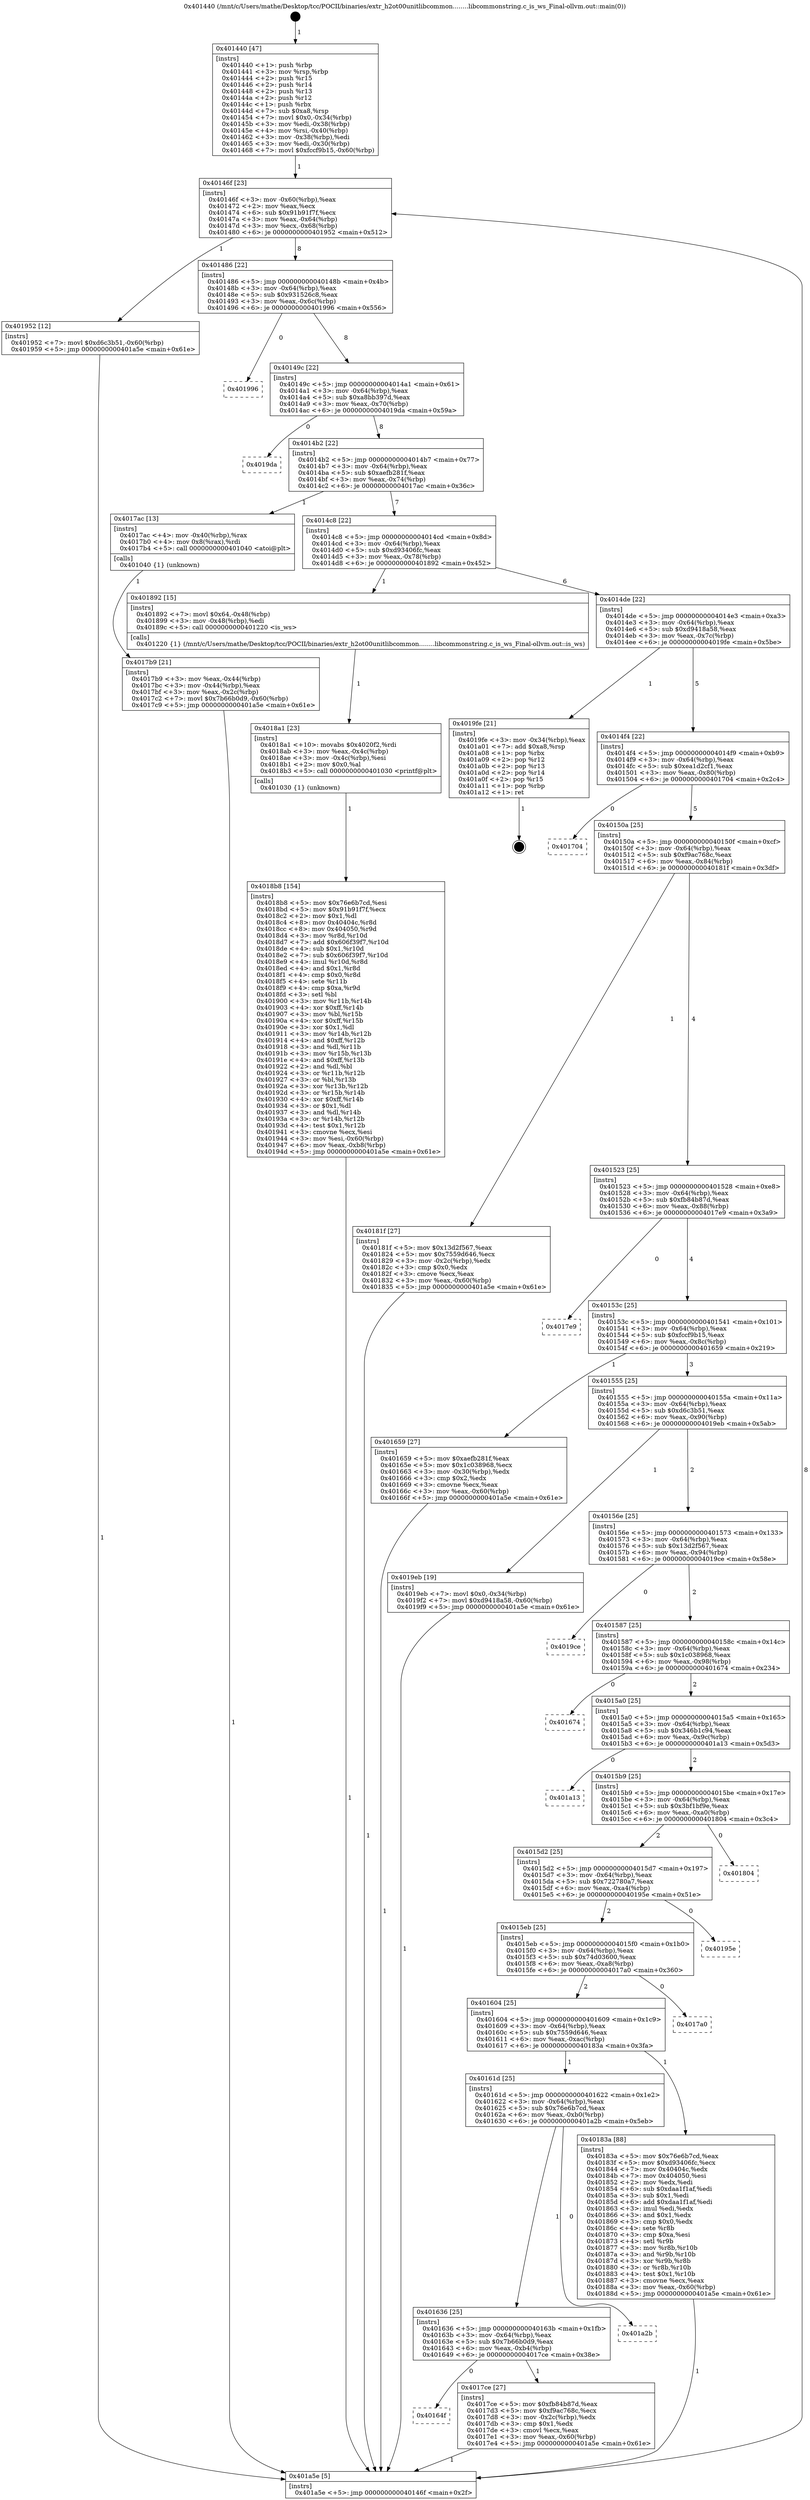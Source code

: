 digraph "0x401440" {
  label = "0x401440 (/mnt/c/Users/mathe/Desktop/tcc/POCII/binaries/extr_h2ot00unitlibcommon........libcommonstring.c_is_ws_Final-ollvm.out::main(0))"
  labelloc = "t"
  node[shape=record]

  Entry [label="",width=0.3,height=0.3,shape=circle,fillcolor=black,style=filled]
  "0x40146f" [label="{
     0x40146f [23]\l
     | [instrs]\l
     &nbsp;&nbsp;0x40146f \<+3\>: mov -0x60(%rbp),%eax\l
     &nbsp;&nbsp;0x401472 \<+2\>: mov %eax,%ecx\l
     &nbsp;&nbsp;0x401474 \<+6\>: sub $0x91b91f7f,%ecx\l
     &nbsp;&nbsp;0x40147a \<+3\>: mov %eax,-0x64(%rbp)\l
     &nbsp;&nbsp;0x40147d \<+3\>: mov %ecx,-0x68(%rbp)\l
     &nbsp;&nbsp;0x401480 \<+6\>: je 0000000000401952 \<main+0x512\>\l
  }"]
  "0x401952" [label="{
     0x401952 [12]\l
     | [instrs]\l
     &nbsp;&nbsp;0x401952 \<+7\>: movl $0xd6c3b51,-0x60(%rbp)\l
     &nbsp;&nbsp;0x401959 \<+5\>: jmp 0000000000401a5e \<main+0x61e\>\l
  }"]
  "0x401486" [label="{
     0x401486 [22]\l
     | [instrs]\l
     &nbsp;&nbsp;0x401486 \<+5\>: jmp 000000000040148b \<main+0x4b\>\l
     &nbsp;&nbsp;0x40148b \<+3\>: mov -0x64(%rbp),%eax\l
     &nbsp;&nbsp;0x40148e \<+5\>: sub $0x931526c8,%eax\l
     &nbsp;&nbsp;0x401493 \<+3\>: mov %eax,-0x6c(%rbp)\l
     &nbsp;&nbsp;0x401496 \<+6\>: je 0000000000401996 \<main+0x556\>\l
  }"]
  Exit [label="",width=0.3,height=0.3,shape=circle,fillcolor=black,style=filled,peripheries=2]
  "0x401996" [label="{
     0x401996\l
  }", style=dashed]
  "0x40149c" [label="{
     0x40149c [22]\l
     | [instrs]\l
     &nbsp;&nbsp;0x40149c \<+5\>: jmp 00000000004014a1 \<main+0x61\>\l
     &nbsp;&nbsp;0x4014a1 \<+3\>: mov -0x64(%rbp),%eax\l
     &nbsp;&nbsp;0x4014a4 \<+5\>: sub $0xa8bb397d,%eax\l
     &nbsp;&nbsp;0x4014a9 \<+3\>: mov %eax,-0x70(%rbp)\l
     &nbsp;&nbsp;0x4014ac \<+6\>: je 00000000004019da \<main+0x59a\>\l
  }"]
  "0x4018b8" [label="{
     0x4018b8 [154]\l
     | [instrs]\l
     &nbsp;&nbsp;0x4018b8 \<+5\>: mov $0x76e6b7cd,%esi\l
     &nbsp;&nbsp;0x4018bd \<+5\>: mov $0x91b91f7f,%ecx\l
     &nbsp;&nbsp;0x4018c2 \<+2\>: mov $0x1,%dl\l
     &nbsp;&nbsp;0x4018c4 \<+8\>: mov 0x40404c,%r8d\l
     &nbsp;&nbsp;0x4018cc \<+8\>: mov 0x404050,%r9d\l
     &nbsp;&nbsp;0x4018d4 \<+3\>: mov %r8d,%r10d\l
     &nbsp;&nbsp;0x4018d7 \<+7\>: add $0x606f39f7,%r10d\l
     &nbsp;&nbsp;0x4018de \<+4\>: sub $0x1,%r10d\l
     &nbsp;&nbsp;0x4018e2 \<+7\>: sub $0x606f39f7,%r10d\l
     &nbsp;&nbsp;0x4018e9 \<+4\>: imul %r10d,%r8d\l
     &nbsp;&nbsp;0x4018ed \<+4\>: and $0x1,%r8d\l
     &nbsp;&nbsp;0x4018f1 \<+4\>: cmp $0x0,%r8d\l
     &nbsp;&nbsp;0x4018f5 \<+4\>: sete %r11b\l
     &nbsp;&nbsp;0x4018f9 \<+4\>: cmp $0xa,%r9d\l
     &nbsp;&nbsp;0x4018fd \<+3\>: setl %bl\l
     &nbsp;&nbsp;0x401900 \<+3\>: mov %r11b,%r14b\l
     &nbsp;&nbsp;0x401903 \<+4\>: xor $0xff,%r14b\l
     &nbsp;&nbsp;0x401907 \<+3\>: mov %bl,%r15b\l
     &nbsp;&nbsp;0x40190a \<+4\>: xor $0xff,%r15b\l
     &nbsp;&nbsp;0x40190e \<+3\>: xor $0x1,%dl\l
     &nbsp;&nbsp;0x401911 \<+3\>: mov %r14b,%r12b\l
     &nbsp;&nbsp;0x401914 \<+4\>: and $0xff,%r12b\l
     &nbsp;&nbsp;0x401918 \<+3\>: and %dl,%r11b\l
     &nbsp;&nbsp;0x40191b \<+3\>: mov %r15b,%r13b\l
     &nbsp;&nbsp;0x40191e \<+4\>: and $0xff,%r13b\l
     &nbsp;&nbsp;0x401922 \<+2\>: and %dl,%bl\l
     &nbsp;&nbsp;0x401924 \<+3\>: or %r11b,%r12b\l
     &nbsp;&nbsp;0x401927 \<+3\>: or %bl,%r13b\l
     &nbsp;&nbsp;0x40192a \<+3\>: xor %r13b,%r12b\l
     &nbsp;&nbsp;0x40192d \<+3\>: or %r15b,%r14b\l
     &nbsp;&nbsp;0x401930 \<+4\>: xor $0xff,%r14b\l
     &nbsp;&nbsp;0x401934 \<+3\>: or $0x1,%dl\l
     &nbsp;&nbsp;0x401937 \<+3\>: and %dl,%r14b\l
     &nbsp;&nbsp;0x40193a \<+3\>: or %r14b,%r12b\l
     &nbsp;&nbsp;0x40193d \<+4\>: test $0x1,%r12b\l
     &nbsp;&nbsp;0x401941 \<+3\>: cmovne %ecx,%esi\l
     &nbsp;&nbsp;0x401944 \<+3\>: mov %esi,-0x60(%rbp)\l
     &nbsp;&nbsp;0x401947 \<+6\>: mov %eax,-0xb8(%rbp)\l
     &nbsp;&nbsp;0x40194d \<+5\>: jmp 0000000000401a5e \<main+0x61e\>\l
  }"]
  "0x4019da" [label="{
     0x4019da\l
  }", style=dashed]
  "0x4014b2" [label="{
     0x4014b2 [22]\l
     | [instrs]\l
     &nbsp;&nbsp;0x4014b2 \<+5\>: jmp 00000000004014b7 \<main+0x77\>\l
     &nbsp;&nbsp;0x4014b7 \<+3\>: mov -0x64(%rbp),%eax\l
     &nbsp;&nbsp;0x4014ba \<+5\>: sub $0xaefb281f,%eax\l
     &nbsp;&nbsp;0x4014bf \<+3\>: mov %eax,-0x74(%rbp)\l
     &nbsp;&nbsp;0x4014c2 \<+6\>: je 00000000004017ac \<main+0x36c\>\l
  }"]
  "0x4018a1" [label="{
     0x4018a1 [23]\l
     | [instrs]\l
     &nbsp;&nbsp;0x4018a1 \<+10\>: movabs $0x4020f2,%rdi\l
     &nbsp;&nbsp;0x4018ab \<+3\>: mov %eax,-0x4c(%rbp)\l
     &nbsp;&nbsp;0x4018ae \<+3\>: mov -0x4c(%rbp),%esi\l
     &nbsp;&nbsp;0x4018b1 \<+2\>: mov $0x0,%al\l
     &nbsp;&nbsp;0x4018b3 \<+5\>: call 0000000000401030 \<printf@plt\>\l
     | [calls]\l
     &nbsp;&nbsp;0x401030 \{1\} (unknown)\l
  }"]
  "0x4017ac" [label="{
     0x4017ac [13]\l
     | [instrs]\l
     &nbsp;&nbsp;0x4017ac \<+4\>: mov -0x40(%rbp),%rax\l
     &nbsp;&nbsp;0x4017b0 \<+4\>: mov 0x8(%rax),%rdi\l
     &nbsp;&nbsp;0x4017b4 \<+5\>: call 0000000000401040 \<atoi@plt\>\l
     | [calls]\l
     &nbsp;&nbsp;0x401040 \{1\} (unknown)\l
  }"]
  "0x4014c8" [label="{
     0x4014c8 [22]\l
     | [instrs]\l
     &nbsp;&nbsp;0x4014c8 \<+5\>: jmp 00000000004014cd \<main+0x8d\>\l
     &nbsp;&nbsp;0x4014cd \<+3\>: mov -0x64(%rbp),%eax\l
     &nbsp;&nbsp;0x4014d0 \<+5\>: sub $0xd93406fc,%eax\l
     &nbsp;&nbsp;0x4014d5 \<+3\>: mov %eax,-0x78(%rbp)\l
     &nbsp;&nbsp;0x4014d8 \<+6\>: je 0000000000401892 \<main+0x452\>\l
  }"]
  "0x40164f" [label="{
     0x40164f\l
  }", style=dashed]
  "0x401892" [label="{
     0x401892 [15]\l
     | [instrs]\l
     &nbsp;&nbsp;0x401892 \<+7\>: movl $0x64,-0x48(%rbp)\l
     &nbsp;&nbsp;0x401899 \<+3\>: mov -0x48(%rbp),%edi\l
     &nbsp;&nbsp;0x40189c \<+5\>: call 0000000000401220 \<is_ws\>\l
     | [calls]\l
     &nbsp;&nbsp;0x401220 \{1\} (/mnt/c/Users/mathe/Desktop/tcc/POCII/binaries/extr_h2ot00unitlibcommon........libcommonstring.c_is_ws_Final-ollvm.out::is_ws)\l
  }"]
  "0x4014de" [label="{
     0x4014de [22]\l
     | [instrs]\l
     &nbsp;&nbsp;0x4014de \<+5\>: jmp 00000000004014e3 \<main+0xa3\>\l
     &nbsp;&nbsp;0x4014e3 \<+3\>: mov -0x64(%rbp),%eax\l
     &nbsp;&nbsp;0x4014e6 \<+5\>: sub $0xd9418a58,%eax\l
     &nbsp;&nbsp;0x4014eb \<+3\>: mov %eax,-0x7c(%rbp)\l
     &nbsp;&nbsp;0x4014ee \<+6\>: je 00000000004019fe \<main+0x5be\>\l
  }"]
  "0x4017ce" [label="{
     0x4017ce [27]\l
     | [instrs]\l
     &nbsp;&nbsp;0x4017ce \<+5\>: mov $0xfb84b87d,%eax\l
     &nbsp;&nbsp;0x4017d3 \<+5\>: mov $0xf9ac768c,%ecx\l
     &nbsp;&nbsp;0x4017d8 \<+3\>: mov -0x2c(%rbp),%edx\l
     &nbsp;&nbsp;0x4017db \<+3\>: cmp $0x1,%edx\l
     &nbsp;&nbsp;0x4017de \<+3\>: cmovl %ecx,%eax\l
     &nbsp;&nbsp;0x4017e1 \<+3\>: mov %eax,-0x60(%rbp)\l
     &nbsp;&nbsp;0x4017e4 \<+5\>: jmp 0000000000401a5e \<main+0x61e\>\l
  }"]
  "0x4019fe" [label="{
     0x4019fe [21]\l
     | [instrs]\l
     &nbsp;&nbsp;0x4019fe \<+3\>: mov -0x34(%rbp),%eax\l
     &nbsp;&nbsp;0x401a01 \<+7\>: add $0xa8,%rsp\l
     &nbsp;&nbsp;0x401a08 \<+1\>: pop %rbx\l
     &nbsp;&nbsp;0x401a09 \<+2\>: pop %r12\l
     &nbsp;&nbsp;0x401a0b \<+2\>: pop %r13\l
     &nbsp;&nbsp;0x401a0d \<+2\>: pop %r14\l
     &nbsp;&nbsp;0x401a0f \<+2\>: pop %r15\l
     &nbsp;&nbsp;0x401a11 \<+1\>: pop %rbp\l
     &nbsp;&nbsp;0x401a12 \<+1\>: ret\l
  }"]
  "0x4014f4" [label="{
     0x4014f4 [22]\l
     | [instrs]\l
     &nbsp;&nbsp;0x4014f4 \<+5\>: jmp 00000000004014f9 \<main+0xb9\>\l
     &nbsp;&nbsp;0x4014f9 \<+3\>: mov -0x64(%rbp),%eax\l
     &nbsp;&nbsp;0x4014fc \<+5\>: sub $0xea1d2cf1,%eax\l
     &nbsp;&nbsp;0x401501 \<+3\>: mov %eax,-0x80(%rbp)\l
     &nbsp;&nbsp;0x401504 \<+6\>: je 0000000000401704 \<main+0x2c4\>\l
  }"]
  "0x401636" [label="{
     0x401636 [25]\l
     | [instrs]\l
     &nbsp;&nbsp;0x401636 \<+5\>: jmp 000000000040163b \<main+0x1fb\>\l
     &nbsp;&nbsp;0x40163b \<+3\>: mov -0x64(%rbp),%eax\l
     &nbsp;&nbsp;0x40163e \<+5\>: sub $0x7b66b0d9,%eax\l
     &nbsp;&nbsp;0x401643 \<+6\>: mov %eax,-0xb4(%rbp)\l
     &nbsp;&nbsp;0x401649 \<+6\>: je 00000000004017ce \<main+0x38e\>\l
  }"]
  "0x401704" [label="{
     0x401704\l
  }", style=dashed]
  "0x40150a" [label="{
     0x40150a [25]\l
     | [instrs]\l
     &nbsp;&nbsp;0x40150a \<+5\>: jmp 000000000040150f \<main+0xcf\>\l
     &nbsp;&nbsp;0x40150f \<+3\>: mov -0x64(%rbp),%eax\l
     &nbsp;&nbsp;0x401512 \<+5\>: sub $0xf9ac768c,%eax\l
     &nbsp;&nbsp;0x401517 \<+6\>: mov %eax,-0x84(%rbp)\l
     &nbsp;&nbsp;0x40151d \<+6\>: je 000000000040181f \<main+0x3df\>\l
  }"]
  "0x401a2b" [label="{
     0x401a2b\l
  }", style=dashed]
  "0x40181f" [label="{
     0x40181f [27]\l
     | [instrs]\l
     &nbsp;&nbsp;0x40181f \<+5\>: mov $0x13d2f567,%eax\l
     &nbsp;&nbsp;0x401824 \<+5\>: mov $0x7559d646,%ecx\l
     &nbsp;&nbsp;0x401829 \<+3\>: mov -0x2c(%rbp),%edx\l
     &nbsp;&nbsp;0x40182c \<+3\>: cmp $0x0,%edx\l
     &nbsp;&nbsp;0x40182f \<+3\>: cmove %ecx,%eax\l
     &nbsp;&nbsp;0x401832 \<+3\>: mov %eax,-0x60(%rbp)\l
     &nbsp;&nbsp;0x401835 \<+5\>: jmp 0000000000401a5e \<main+0x61e\>\l
  }"]
  "0x401523" [label="{
     0x401523 [25]\l
     | [instrs]\l
     &nbsp;&nbsp;0x401523 \<+5\>: jmp 0000000000401528 \<main+0xe8\>\l
     &nbsp;&nbsp;0x401528 \<+3\>: mov -0x64(%rbp),%eax\l
     &nbsp;&nbsp;0x40152b \<+5\>: sub $0xfb84b87d,%eax\l
     &nbsp;&nbsp;0x401530 \<+6\>: mov %eax,-0x88(%rbp)\l
     &nbsp;&nbsp;0x401536 \<+6\>: je 00000000004017e9 \<main+0x3a9\>\l
  }"]
  "0x40161d" [label="{
     0x40161d [25]\l
     | [instrs]\l
     &nbsp;&nbsp;0x40161d \<+5\>: jmp 0000000000401622 \<main+0x1e2\>\l
     &nbsp;&nbsp;0x401622 \<+3\>: mov -0x64(%rbp),%eax\l
     &nbsp;&nbsp;0x401625 \<+5\>: sub $0x76e6b7cd,%eax\l
     &nbsp;&nbsp;0x40162a \<+6\>: mov %eax,-0xb0(%rbp)\l
     &nbsp;&nbsp;0x401630 \<+6\>: je 0000000000401a2b \<main+0x5eb\>\l
  }"]
  "0x4017e9" [label="{
     0x4017e9\l
  }", style=dashed]
  "0x40153c" [label="{
     0x40153c [25]\l
     | [instrs]\l
     &nbsp;&nbsp;0x40153c \<+5\>: jmp 0000000000401541 \<main+0x101\>\l
     &nbsp;&nbsp;0x401541 \<+3\>: mov -0x64(%rbp),%eax\l
     &nbsp;&nbsp;0x401544 \<+5\>: sub $0xfccf9b15,%eax\l
     &nbsp;&nbsp;0x401549 \<+6\>: mov %eax,-0x8c(%rbp)\l
     &nbsp;&nbsp;0x40154f \<+6\>: je 0000000000401659 \<main+0x219\>\l
  }"]
  "0x40183a" [label="{
     0x40183a [88]\l
     | [instrs]\l
     &nbsp;&nbsp;0x40183a \<+5\>: mov $0x76e6b7cd,%eax\l
     &nbsp;&nbsp;0x40183f \<+5\>: mov $0xd93406fc,%ecx\l
     &nbsp;&nbsp;0x401844 \<+7\>: mov 0x40404c,%edx\l
     &nbsp;&nbsp;0x40184b \<+7\>: mov 0x404050,%esi\l
     &nbsp;&nbsp;0x401852 \<+2\>: mov %edx,%edi\l
     &nbsp;&nbsp;0x401854 \<+6\>: sub $0xdaa1f1af,%edi\l
     &nbsp;&nbsp;0x40185a \<+3\>: sub $0x1,%edi\l
     &nbsp;&nbsp;0x40185d \<+6\>: add $0xdaa1f1af,%edi\l
     &nbsp;&nbsp;0x401863 \<+3\>: imul %edi,%edx\l
     &nbsp;&nbsp;0x401866 \<+3\>: and $0x1,%edx\l
     &nbsp;&nbsp;0x401869 \<+3\>: cmp $0x0,%edx\l
     &nbsp;&nbsp;0x40186c \<+4\>: sete %r8b\l
     &nbsp;&nbsp;0x401870 \<+3\>: cmp $0xa,%esi\l
     &nbsp;&nbsp;0x401873 \<+4\>: setl %r9b\l
     &nbsp;&nbsp;0x401877 \<+3\>: mov %r8b,%r10b\l
     &nbsp;&nbsp;0x40187a \<+3\>: and %r9b,%r10b\l
     &nbsp;&nbsp;0x40187d \<+3\>: xor %r9b,%r8b\l
     &nbsp;&nbsp;0x401880 \<+3\>: or %r8b,%r10b\l
     &nbsp;&nbsp;0x401883 \<+4\>: test $0x1,%r10b\l
     &nbsp;&nbsp;0x401887 \<+3\>: cmovne %ecx,%eax\l
     &nbsp;&nbsp;0x40188a \<+3\>: mov %eax,-0x60(%rbp)\l
     &nbsp;&nbsp;0x40188d \<+5\>: jmp 0000000000401a5e \<main+0x61e\>\l
  }"]
  "0x401659" [label="{
     0x401659 [27]\l
     | [instrs]\l
     &nbsp;&nbsp;0x401659 \<+5\>: mov $0xaefb281f,%eax\l
     &nbsp;&nbsp;0x40165e \<+5\>: mov $0x1c038968,%ecx\l
     &nbsp;&nbsp;0x401663 \<+3\>: mov -0x30(%rbp),%edx\l
     &nbsp;&nbsp;0x401666 \<+3\>: cmp $0x2,%edx\l
     &nbsp;&nbsp;0x401669 \<+3\>: cmovne %ecx,%eax\l
     &nbsp;&nbsp;0x40166c \<+3\>: mov %eax,-0x60(%rbp)\l
     &nbsp;&nbsp;0x40166f \<+5\>: jmp 0000000000401a5e \<main+0x61e\>\l
  }"]
  "0x401555" [label="{
     0x401555 [25]\l
     | [instrs]\l
     &nbsp;&nbsp;0x401555 \<+5\>: jmp 000000000040155a \<main+0x11a\>\l
     &nbsp;&nbsp;0x40155a \<+3\>: mov -0x64(%rbp),%eax\l
     &nbsp;&nbsp;0x40155d \<+5\>: sub $0xd6c3b51,%eax\l
     &nbsp;&nbsp;0x401562 \<+6\>: mov %eax,-0x90(%rbp)\l
     &nbsp;&nbsp;0x401568 \<+6\>: je 00000000004019eb \<main+0x5ab\>\l
  }"]
  "0x401a5e" [label="{
     0x401a5e [5]\l
     | [instrs]\l
     &nbsp;&nbsp;0x401a5e \<+5\>: jmp 000000000040146f \<main+0x2f\>\l
  }"]
  "0x401440" [label="{
     0x401440 [47]\l
     | [instrs]\l
     &nbsp;&nbsp;0x401440 \<+1\>: push %rbp\l
     &nbsp;&nbsp;0x401441 \<+3\>: mov %rsp,%rbp\l
     &nbsp;&nbsp;0x401444 \<+2\>: push %r15\l
     &nbsp;&nbsp;0x401446 \<+2\>: push %r14\l
     &nbsp;&nbsp;0x401448 \<+2\>: push %r13\l
     &nbsp;&nbsp;0x40144a \<+2\>: push %r12\l
     &nbsp;&nbsp;0x40144c \<+1\>: push %rbx\l
     &nbsp;&nbsp;0x40144d \<+7\>: sub $0xa8,%rsp\l
     &nbsp;&nbsp;0x401454 \<+7\>: movl $0x0,-0x34(%rbp)\l
     &nbsp;&nbsp;0x40145b \<+3\>: mov %edi,-0x38(%rbp)\l
     &nbsp;&nbsp;0x40145e \<+4\>: mov %rsi,-0x40(%rbp)\l
     &nbsp;&nbsp;0x401462 \<+3\>: mov -0x38(%rbp),%edi\l
     &nbsp;&nbsp;0x401465 \<+3\>: mov %edi,-0x30(%rbp)\l
     &nbsp;&nbsp;0x401468 \<+7\>: movl $0xfccf9b15,-0x60(%rbp)\l
  }"]
  "0x4017b9" [label="{
     0x4017b9 [21]\l
     | [instrs]\l
     &nbsp;&nbsp;0x4017b9 \<+3\>: mov %eax,-0x44(%rbp)\l
     &nbsp;&nbsp;0x4017bc \<+3\>: mov -0x44(%rbp),%eax\l
     &nbsp;&nbsp;0x4017bf \<+3\>: mov %eax,-0x2c(%rbp)\l
     &nbsp;&nbsp;0x4017c2 \<+7\>: movl $0x7b66b0d9,-0x60(%rbp)\l
     &nbsp;&nbsp;0x4017c9 \<+5\>: jmp 0000000000401a5e \<main+0x61e\>\l
  }"]
  "0x401604" [label="{
     0x401604 [25]\l
     | [instrs]\l
     &nbsp;&nbsp;0x401604 \<+5\>: jmp 0000000000401609 \<main+0x1c9\>\l
     &nbsp;&nbsp;0x401609 \<+3\>: mov -0x64(%rbp),%eax\l
     &nbsp;&nbsp;0x40160c \<+5\>: sub $0x7559d646,%eax\l
     &nbsp;&nbsp;0x401611 \<+6\>: mov %eax,-0xac(%rbp)\l
     &nbsp;&nbsp;0x401617 \<+6\>: je 000000000040183a \<main+0x3fa\>\l
  }"]
  "0x4019eb" [label="{
     0x4019eb [19]\l
     | [instrs]\l
     &nbsp;&nbsp;0x4019eb \<+7\>: movl $0x0,-0x34(%rbp)\l
     &nbsp;&nbsp;0x4019f2 \<+7\>: movl $0xd9418a58,-0x60(%rbp)\l
     &nbsp;&nbsp;0x4019f9 \<+5\>: jmp 0000000000401a5e \<main+0x61e\>\l
  }"]
  "0x40156e" [label="{
     0x40156e [25]\l
     | [instrs]\l
     &nbsp;&nbsp;0x40156e \<+5\>: jmp 0000000000401573 \<main+0x133\>\l
     &nbsp;&nbsp;0x401573 \<+3\>: mov -0x64(%rbp),%eax\l
     &nbsp;&nbsp;0x401576 \<+5\>: sub $0x13d2f567,%eax\l
     &nbsp;&nbsp;0x40157b \<+6\>: mov %eax,-0x94(%rbp)\l
     &nbsp;&nbsp;0x401581 \<+6\>: je 00000000004019ce \<main+0x58e\>\l
  }"]
  "0x4017a0" [label="{
     0x4017a0\l
  }", style=dashed]
  "0x4019ce" [label="{
     0x4019ce\l
  }", style=dashed]
  "0x401587" [label="{
     0x401587 [25]\l
     | [instrs]\l
     &nbsp;&nbsp;0x401587 \<+5\>: jmp 000000000040158c \<main+0x14c\>\l
     &nbsp;&nbsp;0x40158c \<+3\>: mov -0x64(%rbp),%eax\l
     &nbsp;&nbsp;0x40158f \<+5\>: sub $0x1c038968,%eax\l
     &nbsp;&nbsp;0x401594 \<+6\>: mov %eax,-0x98(%rbp)\l
     &nbsp;&nbsp;0x40159a \<+6\>: je 0000000000401674 \<main+0x234\>\l
  }"]
  "0x4015eb" [label="{
     0x4015eb [25]\l
     | [instrs]\l
     &nbsp;&nbsp;0x4015eb \<+5\>: jmp 00000000004015f0 \<main+0x1b0\>\l
     &nbsp;&nbsp;0x4015f0 \<+3\>: mov -0x64(%rbp),%eax\l
     &nbsp;&nbsp;0x4015f3 \<+5\>: sub $0x74d03600,%eax\l
     &nbsp;&nbsp;0x4015f8 \<+6\>: mov %eax,-0xa8(%rbp)\l
     &nbsp;&nbsp;0x4015fe \<+6\>: je 00000000004017a0 \<main+0x360\>\l
  }"]
  "0x401674" [label="{
     0x401674\l
  }", style=dashed]
  "0x4015a0" [label="{
     0x4015a0 [25]\l
     | [instrs]\l
     &nbsp;&nbsp;0x4015a0 \<+5\>: jmp 00000000004015a5 \<main+0x165\>\l
     &nbsp;&nbsp;0x4015a5 \<+3\>: mov -0x64(%rbp),%eax\l
     &nbsp;&nbsp;0x4015a8 \<+5\>: sub $0x346b1c94,%eax\l
     &nbsp;&nbsp;0x4015ad \<+6\>: mov %eax,-0x9c(%rbp)\l
     &nbsp;&nbsp;0x4015b3 \<+6\>: je 0000000000401a13 \<main+0x5d3\>\l
  }"]
  "0x40195e" [label="{
     0x40195e\l
  }", style=dashed]
  "0x401a13" [label="{
     0x401a13\l
  }", style=dashed]
  "0x4015b9" [label="{
     0x4015b9 [25]\l
     | [instrs]\l
     &nbsp;&nbsp;0x4015b9 \<+5\>: jmp 00000000004015be \<main+0x17e\>\l
     &nbsp;&nbsp;0x4015be \<+3\>: mov -0x64(%rbp),%eax\l
     &nbsp;&nbsp;0x4015c1 \<+5\>: sub $0x3bf1bf9e,%eax\l
     &nbsp;&nbsp;0x4015c6 \<+6\>: mov %eax,-0xa0(%rbp)\l
     &nbsp;&nbsp;0x4015cc \<+6\>: je 0000000000401804 \<main+0x3c4\>\l
  }"]
  "0x4015d2" [label="{
     0x4015d2 [25]\l
     | [instrs]\l
     &nbsp;&nbsp;0x4015d2 \<+5\>: jmp 00000000004015d7 \<main+0x197\>\l
     &nbsp;&nbsp;0x4015d7 \<+3\>: mov -0x64(%rbp),%eax\l
     &nbsp;&nbsp;0x4015da \<+5\>: sub $0x722780a7,%eax\l
     &nbsp;&nbsp;0x4015df \<+6\>: mov %eax,-0xa4(%rbp)\l
     &nbsp;&nbsp;0x4015e5 \<+6\>: je 000000000040195e \<main+0x51e\>\l
  }"]
  "0x401804" [label="{
     0x401804\l
  }", style=dashed]
  Entry -> "0x401440" [label=" 1"]
  "0x40146f" -> "0x401952" [label=" 1"]
  "0x40146f" -> "0x401486" [label=" 8"]
  "0x4019fe" -> Exit [label=" 1"]
  "0x401486" -> "0x401996" [label=" 0"]
  "0x401486" -> "0x40149c" [label=" 8"]
  "0x4019eb" -> "0x401a5e" [label=" 1"]
  "0x40149c" -> "0x4019da" [label=" 0"]
  "0x40149c" -> "0x4014b2" [label=" 8"]
  "0x401952" -> "0x401a5e" [label=" 1"]
  "0x4014b2" -> "0x4017ac" [label=" 1"]
  "0x4014b2" -> "0x4014c8" [label=" 7"]
  "0x4018b8" -> "0x401a5e" [label=" 1"]
  "0x4014c8" -> "0x401892" [label=" 1"]
  "0x4014c8" -> "0x4014de" [label=" 6"]
  "0x4018a1" -> "0x4018b8" [label=" 1"]
  "0x4014de" -> "0x4019fe" [label=" 1"]
  "0x4014de" -> "0x4014f4" [label=" 5"]
  "0x401892" -> "0x4018a1" [label=" 1"]
  "0x4014f4" -> "0x401704" [label=" 0"]
  "0x4014f4" -> "0x40150a" [label=" 5"]
  "0x40181f" -> "0x401a5e" [label=" 1"]
  "0x40150a" -> "0x40181f" [label=" 1"]
  "0x40150a" -> "0x401523" [label=" 4"]
  "0x4017ce" -> "0x401a5e" [label=" 1"]
  "0x401523" -> "0x4017e9" [label=" 0"]
  "0x401523" -> "0x40153c" [label=" 4"]
  "0x401636" -> "0x4017ce" [label=" 1"]
  "0x40153c" -> "0x401659" [label=" 1"]
  "0x40153c" -> "0x401555" [label=" 3"]
  "0x401659" -> "0x401a5e" [label=" 1"]
  "0x401440" -> "0x40146f" [label=" 1"]
  "0x401a5e" -> "0x40146f" [label=" 8"]
  "0x4017ac" -> "0x4017b9" [label=" 1"]
  "0x4017b9" -> "0x401a5e" [label=" 1"]
  "0x40183a" -> "0x401a5e" [label=" 1"]
  "0x401555" -> "0x4019eb" [label=" 1"]
  "0x401555" -> "0x40156e" [label=" 2"]
  "0x40161d" -> "0x401a2b" [label=" 0"]
  "0x40156e" -> "0x4019ce" [label=" 0"]
  "0x40156e" -> "0x401587" [label=" 2"]
  "0x401636" -> "0x40164f" [label=" 0"]
  "0x401587" -> "0x401674" [label=" 0"]
  "0x401587" -> "0x4015a0" [label=" 2"]
  "0x401604" -> "0x40183a" [label=" 1"]
  "0x4015a0" -> "0x401a13" [label=" 0"]
  "0x4015a0" -> "0x4015b9" [label=" 2"]
  "0x40161d" -> "0x401636" [label=" 1"]
  "0x4015b9" -> "0x401804" [label=" 0"]
  "0x4015b9" -> "0x4015d2" [label=" 2"]
  "0x4015eb" -> "0x401604" [label=" 2"]
  "0x4015d2" -> "0x40195e" [label=" 0"]
  "0x4015d2" -> "0x4015eb" [label=" 2"]
  "0x401604" -> "0x40161d" [label=" 1"]
  "0x4015eb" -> "0x4017a0" [label=" 0"]
}
